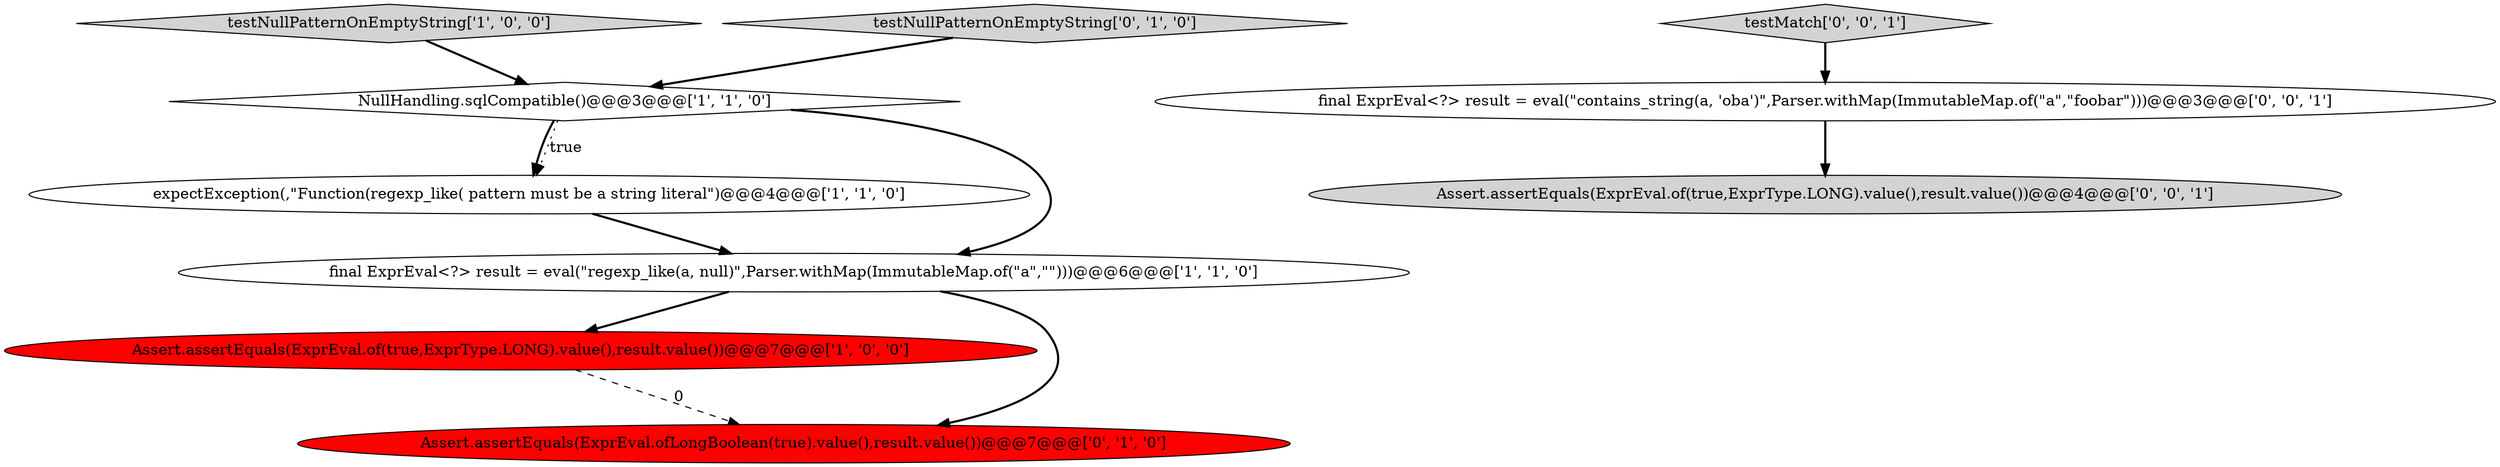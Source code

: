 digraph {
3 [style = filled, label = "expectException(,\"Function(regexp_like( pattern must be a string literal\")@@@4@@@['1', '1', '0']", fillcolor = white, shape = ellipse image = "AAA0AAABBB1BBB"];
4 [style = filled, label = "final ExprEval<?> result = eval(\"regexp_like(a, null)\",Parser.withMap(ImmutableMap.of(\"a\",\"\")))@@@6@@@['1', '1', '0']", fillcolor = white, shape = ellipse image = "AAA0AAABBB1BBB"];
7 [style = filled, label = "Assert.assertEquals(ExprEval.of(true,ExprType.LONG).value(),result.value())@@@4@@@['0', '0', '1']", fillcolor = lightgray, shape = ellipse image = "AAA0AAABBB3BBB"];
0 [style = filled, label = "NullHandling.sqlCompatible()@@@3@@@['1', '1', '0']", fillcolor = white, shape = diamond image = "AAA0AAABBB1BBB"];
1 [style = filled, label = "Assert.assertEquals(ExprEval.of(true,ExprType.LONG).value(),result.value())@@@7@@@['1', '0', '0']", fillcolor = red, shape = ellipse image = "AAA1AAABBB1BBB"];
9 [style = filled, label = "testMatch['0', '0', '1']", fillcolor = lightgray, shape = diamond image = "AAA0AAABBB3BBB"];
2 [style = filled, label = "testNullPatternOnEmptyString['1', '0', '0']", fillcolor = lightgray, shape = diamond image = "AAA0AAABBB1BBB"];
5 [style = filled, label = "Assert.assertEquals(ExprEval.ofLongBoolean(true).value(),result.value())@@@7@@@['0', '1', '0']", fillcolor = red, shape = ellipse image = "AAA1AAABBB2BBB"];
8 [style = filled, label = "final ExprEval<?> result = eval(\"contains_string(a, 'oba')\",Parser.withMap(ImmutableMap.of(\"a\",\"foobar\")))@@@3@@@['0', '0', '1']", fillcolor = white, shape = ellipse image = "AAA0AAABBB3BBB"];
6 [style = filled, label = "testNullPatternOnEmptyString['0', '1', '0']", fillcolor = lightgray, shape = diamond image = "AAA0AAABBB2BBB"];
0->3 [style = bold, label=""];
4->1 [style = bold, label=""];
2->0 [style = bold, label=""];
0->3 [style = dotted, label="true"];
6->0 [style = bold, label=""];
1->5 [style = dashed, label="0"];
9->8 [style = bold, label=""];
0->4 [style = bold, label=""];
3->4 [style = bold, label=""];
4->5 [style = bold, label=""];
8->7 [style = bold, label=""];
}
